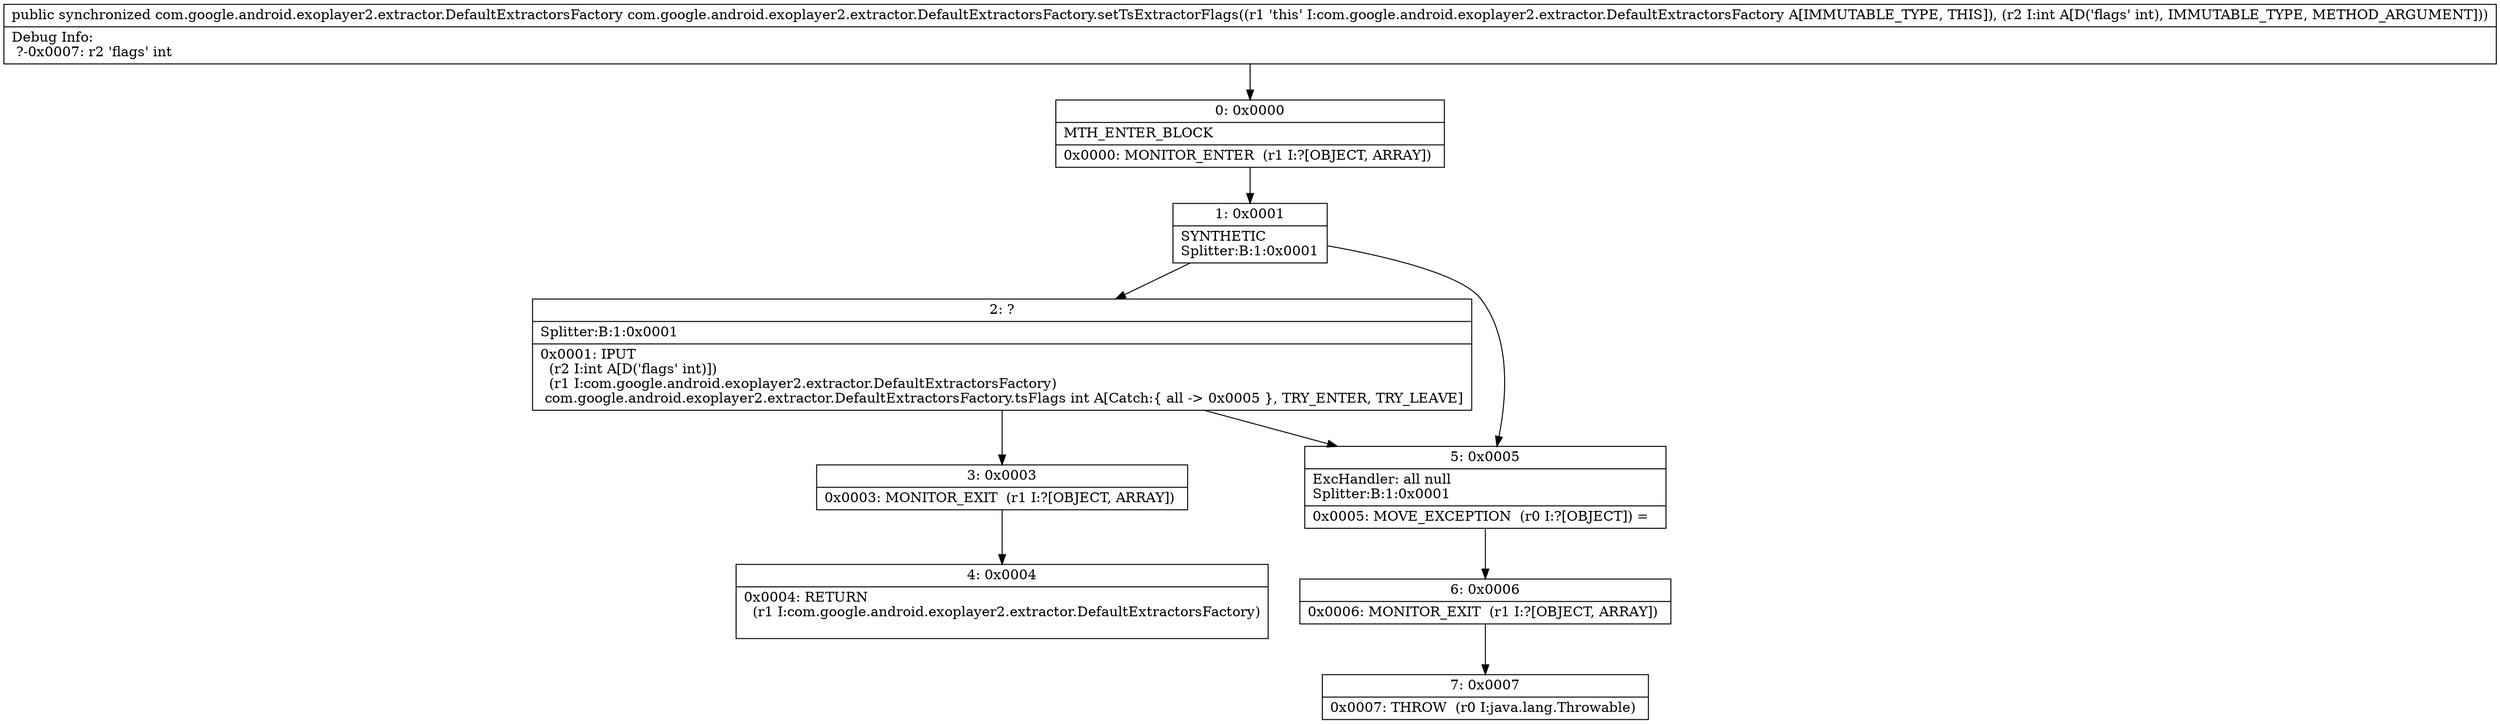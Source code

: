 digraph "CFG forcom.google.android.exoplayer2.extractor.DefaultExtractorsFactory.setTsExtractorFlags(I)Lcom\/google\/android\/exoplayer2\/extractor\/DefaultExtractorsFactory;" {
Node_0 [shape=record,label="{0\:\ 0x0000|MTH_ENTER_BLOCK\l|0x0000: MONITOR_ENTER  (r1 I:?[OBJECT, ARRAY]) \l}"];
Node_1 [shape=record,label="{1\:\ 0x0001|SYNTHETIC\lSplitter:B:1:0x0001\l}"];
Node_2 [shape=record,label="{2\:\ ?|Splitter:B:1:0x0001\l|0x0001: IPUT  \l  (r2 I:int A[D('flags' int)])\l  (r1 I:com.google.android.exoplayer2.extractor.DefaultExtractorsFactory)\l com.google.android.exoplayer2.extractor.DefaultExtractorsFactory.tsFlags int A[Catch:\{ all \-\> 0x0005 \}, TRY_ENTER, TRY_LEAVE]\l}"];
Node_3 [shape=record,label="{3\:\ 0x0003|0x0003: MONITOR_EXIT  (r1 I:?[OBJECT, ARRAY]) \l}"];
Node_4 [shape=record,label="{4\:\ 0x0004|0x0004: RETURN  \l  (r1 I:com.google.android.exoplayer2.extractor.DefaultExtractorsFactory)\l \l}"];
Node_5 [shape=record,label="{5\:\ 0x0005|ExcHandler: all null\lSplitter:B:1:0x0001\l|0x0005: MOVE_EXCEPTION  (r0 I:?[OBJECT]) =  \l}"];
Node_6 [shape=record,label="{6\:\ 0x0006|0x0006: MONITOR_EXIT  (r1 I:?[OBJECT, ARRAY]) \l}"];
Node_7 [shape=record,label="{7\:\ 0x0007|0x0007: THROW  (r0 I:java.lang.Throwable) \l}"];
MethodNode[shape=record,label="{public synchronized com.google.android.exoplayer2.extractor.DefaultExtractorsFactory com.google.android.exoplayer2.extractor.DefaultExtractorsFactory.setTsExtractorFlags((r1 'this' I:com.google.android.exoplayer2.extractor.DefaultExtractorsFactory A[IMMUTABLE_TYPE, THIS]), (r2 I:int A[D('flags' int), IMMUTABLE_TYPE, METHOD_ARGUMENT]))  | Debug Info:\l  ?\-0x0007: r2 'flags' int\l}"];
MethodNode -> Node_0;
Node_0 -> Node_1;
Node_1 -> Node_2;
Node_1 -> Node_5;
Node_2 -> Node_3;
Node_2 -> Node_5;
Node_3 -> Node_4;
Node_5 -> Node_6;
Node_6 -> Node_7;
}

